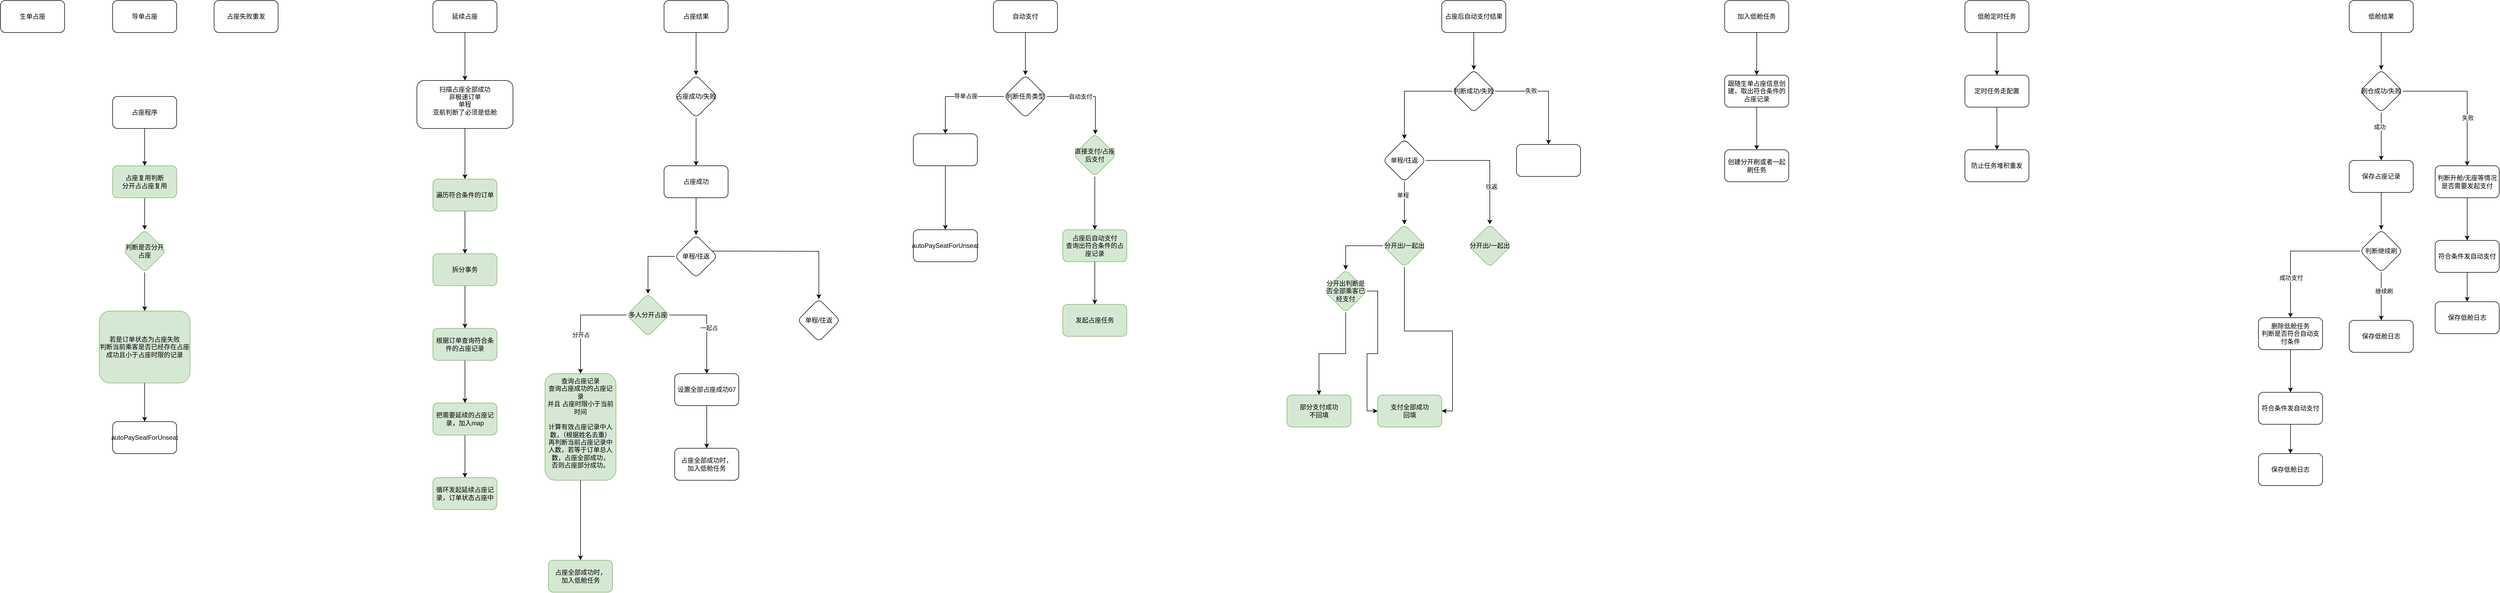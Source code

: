 <mxfile version="25.0.3">
  <diagram name="第 1 页" id="PTmJzj0BuP0xEbIJYruy">
    <mxGraphModel dx="6531" dy="2988" grid="1" gridSize="10" guides="1" tooltips="1" connect="1" arrows="1" fold="1" page="1" pageScale="1" pageWidth="827" pageHeight="1169" math="0" shadow="0">
      <root>
        <mxCell id="0" />
        <mxCell id="1" parent="0" />
        <mxCell id="300kg0JLQjdH8oxCRaky-1" value="生单占座" style="rounded=1;whiteSpace=wrap;html=1;" vertex="1" parent="1">
          <mxGeometry x="-680" y="50" width="120" height="60" as="geometry" />
        </mxCell>
        <mxCell id="300kg0JLQjdH8oxCRaky-2" value="导单占座" style="rounded=1;whiteSpace=wrap;html=1;" vertex="1" parent="1">
          <mxGeometry x="-470" y="50" width="120" height="60" as="geometry" />
        </mxCell>
        <mxCell id="300kg0JLQjdH8oxCRaky-54" value="" style="edgeStyle=orthogonalEdgeStyle;rounded=0;orthogonalLoop=1;jettySize=auto;html=1;" edge="1" parent="1" source="300kg0JLQjdH8oxCRaky-3" target="300kg0JLQjdH8oxCRaky-53">
          <mxGeometry relative="1" as="geometry" />
        </mxCell>
        <mxCell id="300kg0JLQjdH8oxCRaky-3" value="延续占座" style="rounded=1;whiteSpace=wrap;html=1;" vertex="1" parent="1">
          <mxGeometry x="130" y="50" width="120" height="60" as="geometry" />
        </mxCell>
        <mxCell id="300kg0JLQjdH8oxCRaky-10" style="edgeStyle=orthogonalEdgeStyle;rounded=0;orthogonalLoop=1;jettySize=auto;html=1;entryX=0.5;entryY=0;entryDx=0;entryDy=0;" edge="1" parent="1" source="300kg0JLQjdH8oxCRaky-5" target="300kg0JLQjdH8oxCRaky-9">
          <mxGeometry relative="1" as="geometry" />
        </mxCell>
        <mxCell id="300kg0JLQjdH8oxCRaky-5" value="占座程序" style="rounded=1;whiteSpace=wrap;html=1;" vertex="1" parent="1">
          <mxGeometry x="-470" y="230" width="120" height="60" as="geometry" />
        </mxCell>
        <mxCell id="300kg0JLQjdH8oxCRaky-13" value="" style="edgeStyle=orthogonalEdgeStyle;rounded=0;orthogonalLoop=1;jettySize=auto;html=1;" edge="1" parent="1" source="300kg0JLQjdH8oxCRaky-7" target="300kg0JLQjdH8oxCRaky-65">
          <mxGeometry relative="1" as="geometry">
            <mxPoint x="-410" y="650" as="targetPoint" />
          </mxGeometry>
        </mxCell>
        <mxCell id="300kg0JLQjdH8oxCRaky-7" value="判断是否分开占座" style="rhombus;whiteSpace=wrap;html=1;rounded=1;fillColor=#d5e8d4;strokeColor=#82b366;" vertex="1" parent="1">
          <mxGeometry x="-450" y="480" width="80" height="80" as="geometry" />
        </mxCell>
        <mxCell id="300kg0JLQjdH8oxCRaky-11" value="" style="edgeStyle=orthogonalEdgeStyle;rounded=0;orthogonalLoop=1;jettySize=auto;html=1;" edge="1" parent="1" source="300kg0JLQjdH8oxCRaky-9" target="300kg0JLQjdH8oxCRaky-7">
          <mxGeometry relative="1" as="geometry" />
        </mxCell>
        <mxCell id="300kg0JLQjdH8oxCRaky-9" value="占座复用判断&lt;div&gt;分开占占座复用&lt;/div&gt;" style="rounded=1;whiteSpace=wrap;html=1;fillColor=#d5e8d4;strokeColor=#82b366;" vertex="1" parent="1">
          <mxGeometry x="-470" y="360" width="120" height="60" as="geometry" />
        </mxCell>
        <mxCell id="300kg0JLQjdH8oxCRaky-27" value="" style="edgeStyle=orthogonalEdgeStyle;rounded=0;orthogonalLoop=1;jettySize=auto;html=1;" edge="1" parent="1" source="300kg0JLQjdH8oxCRaky-25" target="300kg0JLQjdH8oxCRaky-26">
          <mxGeometry relative="1" as="geometry" />
        </mxCell>
        <mxCell id="300kg0JLQjdH8oxCRaky-25" value="占座结果" style="rounded=1;whiteSpace=wrap;html=1;" vertex="1" parent="1">
          <mxGeometry x="563" y="50" width="120" height="60" as="geometry" />
        </mxCell>
        <mxCell id="300kg0JLQjdH8oxCRaky-29" value="" style="edgeStyle=orthogonalEdgeStyle;rounded=0;orthogonalLoop=1;jettySize=auto;html=1;" edge="1" parent="1" source="300kg0JLQjdH8oxCRaky-26" target="300kg0JLQjdH8oxCRaky-28">
          <mxGeometry relative="1" as="geometry" />
        </mxCell>
        <mxCell id="300kg0JLQjdH8oxCRaky-26" value="占座成功/失败" style="rhombus;whiteSpace=wrap;html=1;rounded=1;" vertex="1" parent="1">
          <mxGeometry x="583" y="190" width="80" height="80" as="geometry" />
        </mxCell>
        <mxCell id="300kg0JLQjdH8oxCRaky-32" value="" style="edgeStyle=orthogonalEdgeStyle;rounded=0;orthogonalLoop=1;jettySize=auto;html=1;" edge="1" parent="1" source="300kg0JLQjdH8oxCRaky-28" target="300kg0JLQjdH8oxCRaky-31">
          <mxGeometry relative="1" as="geometry" />
        </mxCell>
        <mxCell id="300kg0JLQjdH8oxCRaky-28" value="占座成功" style="whiteSpace=wrap;html=1;rounded=1;" vertex="1" parent="1">
          <mxGeometry x="563" y="360" width="120" height="60" as="geometry" />
        </mxCell>
        <mxCell id="300kg0JLQjdH8oxCRaky-34" value="" style="edgeStyle=orthogonalEdgeStyle;rounded=0;orthogonalLoop=1;jettySize=auto;html=1;" edge="1" parent="1" source="300kg0JLQjdH8oxCRaky-31" target="300kg0JLQjdH8oxCRaky-33">
          <mxGeometry relative="1" as="geometry" />
        </mxCell>
        <mxCell id="300kg0JLQjdH8oxCRaky-36" value="" style="edgeStyle=orthogonalEdgeStyle;rounded=0;orthogonalLoop=1;jettySize=auto;html=1;" edge="1" parent="1" target="300kg0JLQjdH8oxCRaky-35">
          <mxGeometry relative="1" as="geometry">
            <mxPoint x="644" y="520" as="sourcePoint" />
          </mxGeometry>
        </mxCell>
        <mxCell id="300kg0JLQjdH8oxCRaky-31" value="单程/往返" style="rhombus;whiteSpace=wrap;html=1;rounded=1;" vertex="1" parent="1">
          <mxGeometry x="583" y="490" width="80" height="80" as="geometry" />
        </mxCell>
        <mxCell id="300kg0JLQjdH8oxCRaky-38" value="" style="edgeStyle=orthogonalEdgeStyle;rounded=0;orthogonalLoop=1;jettySize=auto;html=1;" edge="1" parent="1" source="300kg0JLQjdH8oxCRaky-33" target="300kg0JLQjdH8oxCRaky-37">
          <mxGeometry relative="1" as="geometry" />
        </mxCell>
        <mxCell id="300kg0JLQjdH8oxCRaky-47" value="分开占" style="edgeLabel;html=1;align=center;verticalAlign=middle;resizable=0;points=[];" vertex="1" connectable="0" parent="300kg0JLQjdH8oxCRaky-38">
          <mxGeometry x="0.251" relative="1" as="geometry">
            <mxPoint as="offset" />
          </mxGeometry>
        </mxCell>
        <mxCell id="300kg0JLQjdH8oxCRaky-45" value="" style="edgeStyle=orthogonalEdgeStyle;rounded=0;orthogonalLoop=1;jettySize=auto;html=1;" edge="1" parent="1" source="300kg0JLQjdH8oxCRaky-33" target="300kg0JLQjdH8oxCRaky-44">
          <mxGeometry relative="1" as="geometry" />
        </mxCell>
        <mxCell id="300kg0JLQjdH8oxCRaky-46" value="一起占" style="edgeLabel;html=1;align=center;verticalAlign=middle;resizable=0;points=[];" vertex="1" connectable="0" parent="300kg0JLQjdH8oxCRaky-45">
          <mxGeometry x="0.044" y="4" relative="1" as="geometry">
            <mxPoint as="offset" />
          </mxGeometry>
        </mxCell>
        <mxCell id="300kg0JLQjdH8oxCRaky-33" value="多人分开占座" style="rhombus;whiteSpace=wrap;html=1;rounded=1;fillColor=#d5e8d4;strokeColor=#82b366;" vertex="1" parent="1">
          <mxGeometry x="493" y="600" width="80" height="80" as="geometry" />
        </mxCell>
        <mxCell id="300kg0JLQjdH8oxCRaky-35" value="单程/往返" style="rhombus;whiteSpace=wrap;html=1;rounded=1;" vertex="1" parent="1">
          <mxGeometry x="813" y="610" width="80" height="80" as="geometry" />
        </mxCell>
        <mxCell id="300kg0JLQjdH8oxCRaky-50" value="" style="edgeStyle=orthogonalEdgeStyle;rounded=0;orthogonalLoop=1;jettySize=auto;html=1;" edge="1" parent="1" source="300kg0JLQjdH8oxCRaky-37" target="300kg0JLQjdH8oxCRaky-49">
          <mxGeometry relative="1" as="geometry" />
        </mxCell>
        <mxCell id="300kg0JLQjdH8oxCRaky-37" value="查询占座记录&lt;div&gt;查询占座成功的占座记录&lt;/div&gt;&lt;div&gt;并且 占座时限小于当前时间&lt;/div&gt;&lt;div&gt;&lt;br&gt;&lt;/div&gt;&lt;div&gt;计算有效占座记录中人数，（根据姓名去重）&lt;/div&gt;&lt;div&gt;再判断当前占座记录中人数，若等于订单总人数，占座全部成功，&lt;/div&gt;&lt;div&gt;否则占座部分成功。&lt;/div&gt;&lt;div&gt;&lt;br&gt;&lt;/div&gt;" style="whiteSpace=wrap;html=1;rounded=1;fillColor=#d5e8d4;strokeColor=#82b366;" vertex="1" parent="1">
          <mxGeometry x="340" y="750" width="133" height="200" as="geometry" />
        </mxCell>
        <mxCell id="300kg0JLQjdH8oxCRaky-52" value="" style="edgeStyle=orthogonalEdgeStyle;rounded=0;orthogonalLoop=1;jettySize=auto;html=1;" edge="1" parent="1" source="300kg0JLQjdH8oxCRaky-44" target="300kg0JLQjdH8oxCRaky-51">
          <mxGeometry relative="1" as="geometry" />
        </mxCell>
        <mxCell id="300kg0JLQjdH8oxCRaky-44" value="设置全部占座成功07" style="whiteSpace=wrap;html=1;rounded=1;" vertex="1" parent="1">
          <mxGeometry x="583" y="750" width="120" height="60" as="geometry" />
        </mxCell>
        <mxCell id="300kg0JLQjdH8oxCRaky-49" value="占座全部成功时，&lt;div&gt;加入低舱任务&lt;/div&gt;" style="whiteSpace=wrap;html=1;rounded=1;fillColor=#d5e8d4;strokeColor=#82b366;" vertex="1" parent="1">
          <mxGeometry x="346.5" y="1100" width="120" height="60" as="geometry" />
        </mxCell>
        <mxCell id="300kg0JLQjdH8oxCRaky-51" value="占座全部成功时，&lt;div&gt;加入低舱任务&lt;/div&gt;" style="whiteSpace=wrap;html=1;rounded=1;" vertex="1" parent="1">
          <mxGeometry x="583" y="890" width="120" height="60" as="geometry" />
        </mxCell>
        <mxCell id="300kg0JLQjdH8oxCRaky-56" value="" style="edgeStyle=orthogonalEdgeStyle;rounded=0;orthogonalLoop=1;jettySize=auto;html=1;" edge="1" parent="1" source="300kg0JLQjdH8oxCRaky-53" target="300kg0JLQjdH8oxCRaky-55">
          <mxGeometry relative="1" as="geometry" />
        </mxCell>
        <mxCell id="300kg0JLQjdH8oxCRaky-53" value="扫描占座全部成功&lt;div&gt;非极速订单&lt;/div&gt;&lt;div&gt;单程&lt;/div&gt;&lt;div&gt;亚航判断了必须是低舱&lt;/div&gt;&lt;div&gt;&lt;br&gt;&lt;/div&gt;" style="whiteSpace=wrap;html=1;rounded=1;" vertex="1" parent="1">
          <mxGeometry x="100" y="200" width="180" height="90" as="geometry" />
        </mxCell>
        <mxCell id="300kg0JLQjdH8oxCRaky-58" value="" style="edgeStyle=orthogonalEdgeStyle;rounded=0;orthogonalLoop=1;jettySize=auto;html=1;" edge="1" parent="1" source="300kg0JLQjdH8oxCRaky-55" target="300kg0JLQjdH8oxCRaky-57">
          <mxGeometry relative="1" as="geometry" />
        </mxCell>
        <mxCell id="300kg0JLQjdH8oxCRaky-55" value="遍历符合条件的订单" style="whiteSpace=wrap;html=1;rounded=1;fillColor=#d5e8d4;strokeColor=#82b366;" vertex="1" parent="1">
          <mxGeometry x="130" y="385" width="120" height="60" as="geometry" />
        </mxCell>
        <mxCell id="300kg0JLQjdH8oxCRaky-60" value="" style="edgeStyle=orthogonalEdgeStyle;rounded=0;orthogonalLoop=1;jettySize=auto;html=1;" edge="1" parent="1" source="300kg0JLQjdH8oxCRaky-57" target="300kg0JLQjdH8oxCRaky-59">
          <mxGeometry relative="1" as="geometry" />
        </mxCell>
        <mxCell id="300kg0JLQjdH8oxCRaky-57" value="拆分事务" style="whiteSpace=wrap;html=1;rounded=1;fillColor=#d5e8d4;strokeColor=#82b366;" vertex="1" parent="1">
          <mxGeometry x="130" y="525" width="120" height="60" as="geometry" />
        </mxCell>
        <mxCell id="300kg0JLQjdH8oxCRaky-62" value="" style="edgeStyle=orthogonalEdgeStyle;rounded=0;orthogonalLoop=1;jettySize=auto;html=1;" edge="1" parent="1" source="300kg0JLQjdH8oxCRaky-59" target="300kg0JLQjdH8oxCRaky-61">
          <mxGeometry relative="1" as="geometry" />
        </mxCell>
        <mxCell id="300kg0JLQjdH8oxCRaky-59" value="根据订单查询符合条件的占座记录" style="whiteSpace=wrap;html=1;rounded=1;fillColor=#d5e8d4;strokeColor=#82b366;" vertex="1" parent="1">
          <mxGeometry x="130" y="665" width="120" height="60" as="geometry" />
        </mxCell>
        <mxCell id="300kg0JLQjdH8oxCRaky-64" value="" style="edgeStyle=orthogonalEdgeStyle;rounded=0;orthogonalLoop=1;jettySize=auto;html=1;" edge="1" parent="1" source="300kg0JLQjdH8oxCRaky-61" target="300kg0JLQjdH8oxCRaky-63">
          <mxGeometry relative="1" as="geometry" />
        </mxCell>
        <mxCell id="300kg0JLQjdH8oxCRaky-61" value="把需要延续的占座记录，加入map" style="whiteSpace=wrap;html=1;rounded=1;fillColor=#d5e8d4;strokeColor=#82b366;" vertex="1" parent="1">
          <mxGeometry x="130" y="805" width="120" height="60" as="geometry" />
        </mxCell>
        <mxCell id="300kg0JLQjdH8oxCRaky-63" value="循环发起延续占座记录，订单状态占座中" style="whiteSpace=wrap;html=1;rounded=1;fillColor=#d5e8d4;strokeColor=#82b366;" vertex="1" parent="1">
          <mxGeometry x="130" y="945" width="120" height="60" as="geometry" />
        </mxCell>
        <mxCell id="300kg0JLQjdH8oxCRaky-67" style="edgeStyle=orthogonalEdgeStyle;rounded=0;orthogonalLoop=1;jettySize=auto;html=1;" edge="1" parent="1" source="300kg0JLQjdH8oxCRaky-65" target="300kg0JLQjdH8oxCRaky-66">
          <mxGeometry relative="1" as="geometry" />
        </mxCell>
        <mxCell id="300kg0JLQjdH8oxCRaky-65" value="若是订单状态为占座失败&lt;div&gt;判断当前乘客是否已经存在占座成功且小于占座时限的记录&lt;/div&gt;" style="rounded=1;whiteSpace=wrap;html=1;fillColor=#d5e8d4;strokeColor=#82b366;" vertex="1" parent="1">
          <mxGeometry x="-495" y="632.5" width="170" height="135" as="geometry" />
        </mxCell>
        <mxCell id="300kg0JLQjdH8oxCRaky-66" value="autoPaySeatForUnseat" style="whiteSpace=wrap;html=1;rounded=1;" vertex="1" parent="1">
          <mxGeometry x="-470" y="840" width="120" height="60" as="geometry" />
        </mxCell>
        <mxCell id="300kg0JLQjdH8oxCRaky-68" value="占座失败重发" style="rounded=1;whiteSpace=wrap;html=1;" vertex="1" parent="1">
          <mxGeometry x="-280" y="50" width="120" height="60" as="geometry" />
        </mxCell>
        <mxCell id="300kg0JLQjdH8oxCRaky-71" value="" style="edgeStyle=orthogonalEdgeStyle;rounded=0;orthogonalLoop=1;jettySize=auto;html=1;" edge="1" parent="1" source="300kg0JLQjdH8oxCRaky-69" target="300kg0JLQjdH8oxCRaky-70">
          <mxGeometry relative="1" as="geometry" />
        </mxCell>
        <mxCell id="300kg0JLQjdH8oxCRaky-69" value="加入低舱任务" style="rounded=1;whiteSpace=wrap;html=1;" vertex="1" parent="1">
          <mxGeometry x="2550" y="50" width="120" height="60" as="geometry" />
        </mxCell>
        <mxCell id="300kg0JLQjdH8oxCRaky-73" value="" style="edgeStyle=orthogonalEdgeStyle;rounded=0;orthogonalLoop=1;jettySize=auto;html=1;" edge="1" parent="1" source="300kg0JLQjdH8oxCRaky-70" target="300kg0JLQjdH8oxCRaky-72">
          <mxGeometry relative="1" as="geometry" />
        </mxCell>
        <mxCell id="300kg0JLQjdH8oxCRaky-70" value="跟随生单占座信息创建，取出符合条件的占座记录" style="rounded=1;whiteSpace=wrap;html=1;" vertex="1" parent="1">
          <mxGeometry x="2550" y="190" width="120" height="60" as="geometry" />
        </mxCell>
        <mxCell id="300kg0JLQjdH8oxCRaky-72" value="创建分开刷或者一起刷任务" style="rounded=1;whiteSpace=wrap;html=1;" vertex="1" parent="1">
          <mxGeometry x="2550" y="330" width="120" height="60" as="geometry" />
        </mxCell>
        <mxCell id="300kg0JLQjdH8oxCRaky-76" value="" style="edgeStyle=orthogonalEdgeStyle;rounded=0;orthogonalLoop=1;jettySize=auto;html=1;" edge="1" parent="1" source="300kg0JLQjdH8oxCRaky-74" target="300kg0JLQjdH8oxCRaky-75">
          <mxGeometry relative="1" as="geometry" />
        </mxCell>
        <mxCell id="300kg0JLQjdH8oxCRaky-74" value="低舱定时任务" style="rounded=1;whiteSpace=wrap;html=1;" vertex="1" parent="1">
          <mxGeometry x="3000" y="50" width="120" height="60" as="geometry" />
        </mxCell>
        <mxCell id="300kg0JLQjdH8oxCRaky-78" value="" style="edgeStyle=orthogonalEdgeStyle;rounded=0;orthogonalLoop=1;jettySize=auto;html=1;" edge="1" parent="1" source="300kg0JLQjdH8oxCRaky-75" target="300kg0JLQjdH8oxCRaky-77">
          <mxGeometry relative="1" as="geometry" />
        </mxCell>
        <mxCell id="300kg0JLQjdH8oxCRaky-75" value="定时任务走配置" style="rounded=1;whiteSpace=wrap;html=1;" vertex="1" parent="1">
          <mxGeometry x="3000" y="190" width="120" height="60" as="geometry" />
        </mxCell>
        <mxCell id="300kg0JLQjdH8oxCRaky-77" value="防止任务堆积重发" style="rounded=1;whiteSpace=wrap;html=1;" vertex="1" parent="1">
          <mxGeometry x="3000" y="330" width="120" height="60" as="geometry" />
        </mxCell>
        <mxCell id="300kg0JLQjdH8oxCRaky-83" value="" style="edgeStyle=orthogonalEdgeStyle;rounded=0;orthogonalLoop=1;jettySize=auto;html=1;" edge="1" parent="1" source="300kg0JLQjdH8oxCRaky-79" target="300kg0JLQjdH8oxCRaky-82">
          <mxGeometry relative="1" as="geometry" />
        </mxCell>
        <mxCell id="300kg0JLQjdH8oxCRaky-79" value="低舱结果" style="rounded=1;whiteSpace=wrap;html=1;" vertex="1" parent="1">
          <mxGeometry x="3720" y="50" width="120" height="60" as="geometry" />
        </mxCell>
        <mxCell id="300kg0JLQjdH8oxCRaky-85" value="" style="edgeStyle=orthogonalEdgeStyle;rounded=0;orthogonalLoop=1;jettySize=auto;html=1;" edge="1" parent="1" source="300kg0JLQjdH8oxCRaky-82" target="300kg0JLQjdH8oxCRaky-84">
          <mxGeometry relative="1" as="geometry" />
        </mxCell>
        <mxCell id="300kg0JLQjdH8oxCRaky-88" value="成功" style="edgeLabel;html=1;align=center;verticalAlign=middle;resizable=0;points=[];" vertex="1" connectable="0" parent="300kg0JLQjdH8oxCRaky-85">
          <mxGeometry x="-0.4" y="-3" relative="1" as="geometry">
            <mxPoint as="offset" />
          </mxGeometry>
        </mxCell>
        <mxCell id="300kg0JLQjdH8oxCRaky-87" value="" style="edgeStyle=orthogonalEdgeStyle;rounded=0;orthogonalLoop=1;jettySize=auto;html=1;" edge="1" parent="1" source="300kg0JLQjdH8oxCRaky-82" target="300kg0JLQjdH8oxCRaky-86">
          <mxGeometry relative="1" as="geometry" />
        </mxCell>
        <mxCell id="300kg0JLQjdH8oxCRaky-89" value="失败" style="edgeLabel;html=1;align=center;verticalAlign=middle;resizable=0;points=[];" vertex="1" connectable="0" parent="300kg0JLQjdH8oxCRaky-87">
          <mxGeometry x="0.31" y="1" relative="1" as="geometry">
            <mxPoint as="offset" />
          </mxGeometry>
        </mxCell>
        <mxCell id="300kg0JLQjdH8oxCRaky-82" value="刷仓成功/失败" style="rhombus;whiteSpace=wrap;html=1;rounded=1;" vertex="1" parent="1">
          <mxGeometry x="3740" y="180" width="80" height="80" as="geometry" />
        </mxCell>
        <mxCell id="300kg0JLQjdH8oxCRaky-91" value="" style="edgeStyle=orthogonalEdgeStyle;rounded=0;orthogonalLoop=1;jettySize=auto;html=1;" edge="1" parent="1" source="300kg0JLQjdH8oxCRaky-84" target="300kg0JLQjdH8oxCRaky-90">
          <mxGeometry relative="1" as="geometry" />
        </mxCell>
        <mxCell id="300kg0JLQjdH8oxCRaky-84" value="保存占座记录" style="whiteSpace=wrap;html=1;rounded=1;" vertex="1" parent="1">
          <mxGeometry x="3720" y="350" width="120" height="60" as="geometry" />
        </mxCell>
        <mxCell id="300kg0JLQjdH8oxCRaky-105" value="" style="edgeStyle=orthogonalEdgeStyle;rounded=0;orthogonalLoop=1;jettySize=auto;html=1;" edge="1" parent="1" source="300kg0JLQjdH8oxCRaky-86" target="300kg0JLQjdH8oxCRaky-103">
          <mxGeometry relative="1" as="geometry" />
        </mxCell>
        <mxCell id="300kg0JLQjdH8oxCRaky-86" value="判断升舱/无座等情况&lt;div&gt;是否需要发起支付&lt;/div&gt;" style="whiteSpace=wrap;html=1;rounded=1;" vertex="1" parent="1">
          <mxGeometry x="3881" y="360" width="120" height="60" as="geometry" />
        </mxCell>
        <mxCell id="300kg0JLQjdH8oxCRaky-93" value="" style="edgeStyle=orthogonalEdgeStyle;rounded=0;orthogonalLoop=1;jettySize=auto;html=1;" edge="1" parent="1" source="300kg0JLQjdH8oxCRaky-90" target="300kg0JLQjdH8oxCRaky-92">
          <mxGeometry relative="1" as="geometry" />
        </mxCell>
        <mxCell id="300kg0JLQjdH8oxCRaky-96" value="继续刷" style="edgeLabel;html=1;align=center;verticalAlign=middle;resizable=0;points=[];" vertex="1" connectable="0" parent="300kg0JLQjdH8oxCRaky-93">
          <mxGeometry x="-0.222" y="5" relative="1" as="geometry">
            <mxPoint as="offset" />
          </mxGeometry>
        </mxCell>
        <mxCell id="300kg0JLQjdH8oxCRaky-95" value="" style="edgeStyle=orthogonalEdgeStyle;rounded=0;orthogonalLoop=1;jettySize=auto;html=1;" edge="1" parent="1" source="300kg0JLQjdH8oxCRaky-90" target="300kg0JLQjdH8oxCRaky-94">
          <mxGeometry relative="1" as="geometry" />
        </mxCell>
        <mxCell id="300kg0JLQjdH8oxCRaky-97" value="成功支付" style="edgeLabel;html=1;align=center;verticalAlign=middle;resizable=0;points=[];" vertex="1" connectable="0" parent="300kg0JLQjdH8oxCRaky-95">
          <mxGeometry x="0.412" y="1" relative="1" as="geometry">
            <mxPoint as="offset" />
          </mxGeometry>
        </mxCell>
        <mxCell id="300kg0JLQjdH8oxCRaky-90" value="判断继续刷" style="rhombus;whiteSpace=wrap;html=1;rounded=1;" vertex="1" parent="1">
          <mxGeometry x="3740" y="480" width="80" height="80" as="geometry" />
        </mxCell>
        <mxCell id="300kg0JLQjdH8oxCRaky-92" value="保存低舱日志" style="whiteSpace=wrap;html=1;rounded=1;" vertex="1" parent="1">
          <mxGeometry x="3720" y="650" width="120" height="60" as="geometry" />
        </mxCell>
        <mxCell id="300kg0JLQjdH8oxCRaky-99" value="" style="edgeStyle=orthogonalEdgeStyle;rounded=0;orthogonalLoop=1;jettySize=auto;html=1;" edge="1" parent="1" source="300kg0JLQjdH8oxCRaky-94" target="300kg0JLQjdH8oxCRaky-98">
          <mxGeometry relative="1" as="geometry" />
        </mxCell>
        <mxCell id="300kg0JLQjdH8oxCRaky-94" value="&lt;div&gt;删除低舱任务&lt;/div&gt;判断是否符合自动支付条件" style="whiteSpace=wrap;html=1;rounded=1;" vertex="1" parent="1">
          <mxGeometry x="3550" y="645" width="120" height="60" as="geometry" />
        </mxCell>
        <mxCell id="300kg0JLQjdH8oxCRaky-101" value="" style="edgeStyle=orthogonalEdgeStyle;rounded=0;orthogonalLoop=1;jettySize=auto;html=1;" edge="1" parent="1" source="300kg0JLQjdH8oxCRaky-98" target="300kg0JLQjdH8oxCRaky-100">
          <mxGeometry relative="1" as="geometry" />
        </mxCell>
        <mxCell id="300kg0JLQjdH8oxCRaky-98" value="符合条件发自动支付" style="whiteSpace=wrap;html=1;rounded=1;" vertex="1" parent="1">
          <mxGeometry x="3550" y="785" width="120" height="60" as="geometry" />
        </mxCell>
        <mxCell id="300kg0JLQjdH8oxCRaky-100" value="保存低舱日志" style="whiteSpace=wrap;html=1;rounded=1;" vertex="1" parent="1">
          <mxGeometry x="3550" y="900" width="120" height="60" as="geometry" />
        </mxCell>
        <mxCell id="300kg0JLQjdH8oxCRaky-102" value="" style="edgeStyle=orthogonalEdgeStyle;rounded=0;orthogonalLoop=1;jettySize=auto;html=1;" edge="1" parent="1" source="300kg0JLQjdH8oxCRaky-103" target="300kg0JLQjdH8oxCRaky-104">
          <mxGeometry relative="1" as="geometry" />
        </mxCell>
        <mxCell id="300kg0JLQjdH8oxCRaky-103" value="符合条件发自动支付" style="whiteSpace=wrap;html=1;rounded=1;" vertex="1" parent="1">
          <mxGeometry x="3881" y="500" width="120" height="60" as="geometry" />
        </mxCell>
        <mxCell id="300kg0JLQjdH8oxCRaky-104" value="保存低舱日志" style="whiteSpace=wrap;html=1;rounded=1;" vertex="1" parent="1">
          <mxGeometry x="3881" y="615" width="120" height="60" as="geometry" />
        </mxCell>
        <mxCell id="300kg0JLQjdH8oxCRaky-111" value="" style="edgeStyle=orthogonalEdgeStyle;rounded=0;orthogonalLoop=1;jettySize=auto;html=1;" edge="1" parent="1" source="300kg0JLQjdH8oxCRaky-112" target="300kg0JLQjdH8oxCRaky-117">
          <mxGeometry relative="1" as="geometry" />
        </mxCell>
        <mxCell id="300kg0JLQjdH8oxCRaky-112" value="自动支付" style="rounded=1;whiteSpace=wrap;html=1;" vertex="1" parent="1">
          <mxGeometry x="1180" y="50" width="120" height="60" as="geometry" />
        </mxCell>
        <mxCell id="300kg0JLQjdH8oxCRaky-113" value="" style="edgeStyle=orthogonalEdgeStyle;rounded=0;orthogonalLoop=1;jettySize=auto;html=1;" edge="1" parent="1" source="300kg0JLQjdH8oxCRaky-117" target="300kg0JLQjdH8oxCRaky-119">
          <mxGeometry relative="1" as="geometry" />
        </mxCell>
        <mxCell id="300kg0JLQjdH8oxCRaky-114" value="导单占座" style="edgeLabel;html=1;align=center;verticalAlign=middle;resizable=0;points=[];" vertex="1" connectable="0" parent="300kg0JLQjdH8oxCRaky-113">
          <mxGeometry x="-0.2" y="-1" relative="1" as="geometry">
            <mxPoint as="offset" />
          </mxGeometry>
        </mxCell>
        <mxCell id="300kg0JLQjdH8oxCRaky-115" value="" style="edgeStyle=orthogonalEdgeStyle;rounded=0;orthogonalLoop=1;jettySize=auto;html=1;" edge="1" parent="1" source="300kg0JLQjdH8oxCRaky-117" target="300kg0JLQjdH8oxCRaky-122">
          <mxGeometry relative="1" as="geometry">
            <mxPoint x="1370" y="300" as="targetPoint" />
            <Array as="points">
              <mxPoint x="1371" y="230" />
            </Array>
          </mxGeometry>
        </mxCell>
        <mxCell id="300kg0JLQjdH8oxCRaky-116" value="自动支付" style="edgeLabel;html=1;align=center;verticalAlign=middle;resizable=0;points=[];" vertex="1" connectable="0" parent="300kg0JLQjdH8oxCRaky-115">
          <mxGeometry x="-0.225" relative="1" as="geometry">
            <mxPoint as="offset" />
          </mxGeometry>
        </mxCell>
        <mxCell id="300kg0JLQjdH8oxCRaky-117" value="判断任务类型" style="rhombus;whiteSpace=wrap;html=1;rounded=1;" vertex="1" parent="1">
          <mxGeometry x="1200" y="190" width="80" height="80" as="geometry" />
        </mxCell>
        <mxCell id="300kg0JLQjdH8oxCRaky-118" style="edgeStyle=orthogonalEdgeStyle;rounded=0;orthogonalLoop=1;jettySize=auto;html=1;" edge="1" parent="1" source="300kg0JLQjdH8oxCRaky-119" target="300kg0JLQjdH8oxCRaky-120">
          <mxGeometry relative="1" as="geometry" />
        </mxCell>
        <mxCell id="300kg0JLQjdH8oxCRaky-119" value="" style="whiteSpace=wrap;html=1;rounded=1;" vertex="1" parent="1">
          <mxGeometry x="1030" y="300" width="120" height="60" as="geometry" />
        </mxCell>
        <mxCell id="300kg0JLQjdH8oxCRaky-120" value="autoPaySeatForUnseat" style="whiteSpace=wrap;html=1;rounded=1;" vertex="1" parent="1">
          <mxGeometry x="1030" y="480" width="120" height="60" as="geometry" />
        </mxCell>
        <mxCell id="300kg0JLQjdH8oxCRaky-121" value="" style="edgeStyle=orthogonalEdgeStyle;rounded=0;orthogonalLoop=1;jettySize=auto;html=1;" edge="1" parent="1" source="300kg0JLQjdH8oxCRaky-122" target="300kg0JLQjdH8oxCRaky-123">
          <mxGeometry relative="1" as="geometry" />
        </mxCell>
        <mxCell id="300kg0JLQjdH8oxCRaky-122" value="直接支付/占座后支付" style="rhombus;whiteSpace=wrap;html=1;rounded=1;fillColor=#d5e8d4;strokeColor=#82b366;" vertex="1" parent="1">
          <mxGeometry x="1330" y="300" width="80" height="80" as="geometry" />
        </mxCell>
        <mxCell id="300kg0JLQjdH8oxCRaky-141" value="" style="edgeStyle=orthogonalEdgeStyle;rounded=0;orthogonalLoop=1;jettySize=auto;html=1;" edge="1" parent="1" source="300kg0JLQjdH8oxCRaky-123" target="300kg0JLQjdH8oxCRaky-140">
          <mxGeometry relative="1" as="geometry" />
        </mxCell>
        <mxCell id="300kg0JLQjdH8oxCRaky-123" value="占座后自动支付&lt;div&gt;查询出符合条件的占座记录&lt;/div&gt;" style="whiteSpace=wrap;html=1;rounded=1;fillColor=#d5e8d4;strokeColor=#82b366;" vertex="1" parent="1">
          <mxGeometry x="1310" y="480" width="120" height="60" as="geometry" />
        </mxCell>
        <mxCell id="300kg0JLQjdH8oxCRaky-126" value="" style="edgeStyle=orthogonalEdgeStyle;rounded=0;orthogonalLoop=1;jettySize=auto;html=1;" edge="1" parent="1" source="300kg0JLQjdH8oxCRaky-124" target="300kg0JLQjdH8oxCRaky-125">
          <mxGeometry relative="1" as="geometry" />
        </mxCell>
        <mxCell id="300kg0JLQjdH8oxCRaky-124" value="占座后自动支付结果" style="rounded=1;whiteSpace=wrap;html=1;" vertex="1" parent="1">
          <mxGeometry x="2020" y="50" width="120" height="60" as="geometry" />
        </mxCell>
        <mxCell id="300kg0JLQjdH8oxCRaky-131" value="" style="edgeStyle=orthogonalEdgeStyle;rounded=0;orthogonalLoop=1;jettySize=auto;html=1;" edge="1" parent="1" source="300kg0JLQjdH8oxCRaky-125" target="300kg0JLQjdH8oxCRaky-130">
          <mxGeometry relative="1" as="geometry" />
        </mxCell>
        <mxCell id="300kg0JLQjdH8oxCRaky-132" value="失败" style="edgeLabel;html=1;align=center;verticalAlign=middle;resizable=0;points=[];" vertex="1" connectable="0" parent="300kg0JLQjdH8oxCRaky-131">
          <mxGeometry x="-0.337" y="1" relative="1" as="geometry">
            <mxPoint as="offset" />
          </mxGeometry>
        </mxCell>
        <mxCell id="300kg0JLQjdH8oxCRaky-134" value="" style="edgeStyle=orthogonalEdgeStyle;rounded=0;orthogonalLoop=1;jettySize=auto;html=1;" edge="1" parent="1" source="300kg0JLQjdH8oxCRaky-125" target="300kg0JLQjdH8oxCRaky-133">
          <mxGeometry relative="1" as="geometry" />
        </mxCell>
        <mxCell id="300kg0JLQjdH8oxCRaky-125" value="判断成功/失败" style="rhombus;whiteSpace=wrap;html=1;rounded=1;" vertex="1" parent="1">
          <mxGeometry x="2040" y="180" width="80" height="80" as="geometry" />
        </mxCell>
        <mxCell id="300kg0JLQjdH8oxCRaky-130" value="" style="whiteSpace=wrap;html=1;rounded=1;" vertex="1" parent="1">
          <mxGeometry x="2160" y="320" width="120" height="60" as="geometry" />
        </mxCell>
        <mxCell id="300kg0JLQjdH8oxCRaky-136" value="" style="edgeStyle=orthogonalEdgeStyle;rounded=0;orthogonalLoop=1;jettySize=auto;html=1;" edge="1" parent="1" source="300kg0JLQjdH8oxCRaky-133" target="300kg0JLQjdH8oxCRaky-135">
          <mxGeometry relative="1" as="geometry" />
        </mxCell>
        <mxCell id="300kg0JLQjdH8oxCRaky-159" value="单程" style="edgeLabel;html=1;align=center;verticalAlign=middle;resizable=0;points=[];" vertex="1" connectable="0" parent="300kg0JLQjdH8oxCRaky-136">
          <mxGeometry x="-0.374" y="-3" relative="1" as="geometry">
            <mxPoint as="offset" />
          </mxGeometry>
        </mxCell>
        <mxCell id="300kg0JLQjdH8oxCRaky-138" value="" style="edgeStyle=orthogonalEdgeStyle;rounded=0;orthogonalLoop=1;jettySize=auto;html=1;" edge="1" parent="1" source="300kg0JLQjdH8oxCRaky-133" target="300kg0JLQjdH8oxCRaky-139">
          <mxGeometry relative="1" as="geometry">
            <mxPoint x="2070.053" y="470.053" as="targetPoint" />
          </mxGeometry>
        </mxCell>
        <mxCell id="300kg0JLQjdH8oxCRaky-160" value="往返" style="edgeLabel;html=1;align=center;verticalAlign=middle;resizable=0;points=[];" vertex="1" connectable="0" parent="300kg0JLQjdH8oxCRaky-138">
          <mxGeometry x="0.41" y="3" relative="1" as="geometry">
            <mxPoint as="offset" />
          </mxGeometry>
        </mxCell>
        <mxCell id="300kg0JLQjdH8oxCRaky-133" value="单程/往返" style="rhombus;whiteSpace=wrap;html=1;rounded=1;" vertex="1" parent="1">
          <mxGeometry x="1910" y="310" width="80" height="80" as="geometry" />
        </mxCell>
        <mxCell id="300kg0JLQjdH8oxCRaky-149" value="" style="edgeStyle=orthogonalEdgeStyle;rounded=0;orthogonalLoop=1;jettySize=auto;html=1;" edge="1" parent="1" source="300kg0JLQjdH8oxCRaky-135" target="300kg0JLQjdH8oxCRaky-148">
          <mxGeometry relative="1" as="geometry" />
        </mxCell>
        <mxCell id="300kg0JLQjdH8oxCRaky-153" style="edgeStyle=orthogonalEdgeStyle;rounded=0;orthogonalLoop=1;jettySize=auto;html=1;entryX=1;entryY=0.5;entryDx=0;entryDy=0;" edge="1" parent="1" source="300kg0JLQjdH8oxCRaky-135" target="300kg0JLQjdH8oxCRaky-150">
          <mxGeometry relative="1" as="geometry" />
        </mxCell>
        <mxCell id="300kg0JLQjdH8oxCRaky-135" value="分开出/一起出" style="rhombus;whiteSpace=wrap;html=1;rounded=1;fillColor=#d5e8d4;strokeColor=#82b366;" vertex="1" parent="1">
          <mxGeometry x="1910" y="470" width="80" height="80" as="geometry" />
        </mxCell>
        <mxCell id="300kg0JLQjdH8oxCRaky-139" value="分开出/一起出" style="rhombus;whiteSpace=wrap;html=1;rounded=1;fillColor=#d5e8d4;strokeColor=#82b366;" vertex="1" parent="1">
          <mxGeometry x="2070" y="470" width="80" height="80" as="geometry" />
        </mxCell>
        <mxCell id="300kg0JLQjdH8oxCRaky-140" value="发起占座任务" style="whiteSpace=wrap;html=1;rounded=1;fillColor=#d5e8d4;strokeColor=#82b366;" vertex="1" parent="1">
          <mxGeometry x="1310" y="620" width="120" height="60" as="geometry" />
        </mxCell>
        <mxCell id="300kg0JLQjdH8oxCRaky-154" style="edgeStyle=orthogonalEdgeStyle;rounded=0;orthogonalLoop=1;jettySize=auto;html=1;entryX=0;entryY=0.5;entryDx=0;entryDy=0;" edge="1" parent="1" source="300kg0JLQjdH8oxCRaky-148" target="300kg0JLQjdH8oxCRaky-150">
          <mxGeometry relative="1" as="geometry" />
        </mxCell>
        <mxCell id="300kg0JLQjdH8oxCRaky-158" value="" style="edgeStyle=orthogonalEdgeStyle;rounded=0;orthogonalLoop=1;jettySize=auto;html=1;" edge="1" parent="1" source="300kg0JLQjdH8oxCRaky-148" target="300kg0JLQjdH8oxCRaky-157">
          <mxGeometry relative="1" as="geometry" />
        </mxCell>
        <mxCell id="300kg0JLQjdH8oxCRaky-148" value="分开出判断是否全部乘客已经支付" style="rhombus;whiteSpace=wrap;html=1;rounded=1;fillColor=#d5e8d4;strokeColor=#82b366;" vertex="1" parent="1">
          <mxGeometry x="1800" y="555" width="80" height="80" as="geometry" />
        </mxCell>
        <mxCell id="300kg0JLQjdH8oxCRaky-150" value="支付全部成功&lt;div&gt;回填&lt;/div&gt;" style="whiteSpace=wrap;html=1;rounded=1;fillColor=#d5e8d4;strokeColor=#82b366;" vertex="1" parent="1">
          <mxGeometry x="1900" y="790" width="120" height="60" as="geometry" />
        </mxCell>
        <mxCell id="300kg0JLQjdH8oxCRaky-157" value="部分支付成功&lt;div&gt;不回填&lt;/div&gt;" style="whiteSpace=wrap;html=1;rounded=1;fillColor=#d5e8d4;strokeColor=#82b366;" vertex="1" parent="1">
          <mxGeometry x="1730" y="790" width="120" height="60" as="geometry" />
        </mxCell>
      </root>
    </mxGraphModel>
  </diagram>
</mxfile>
